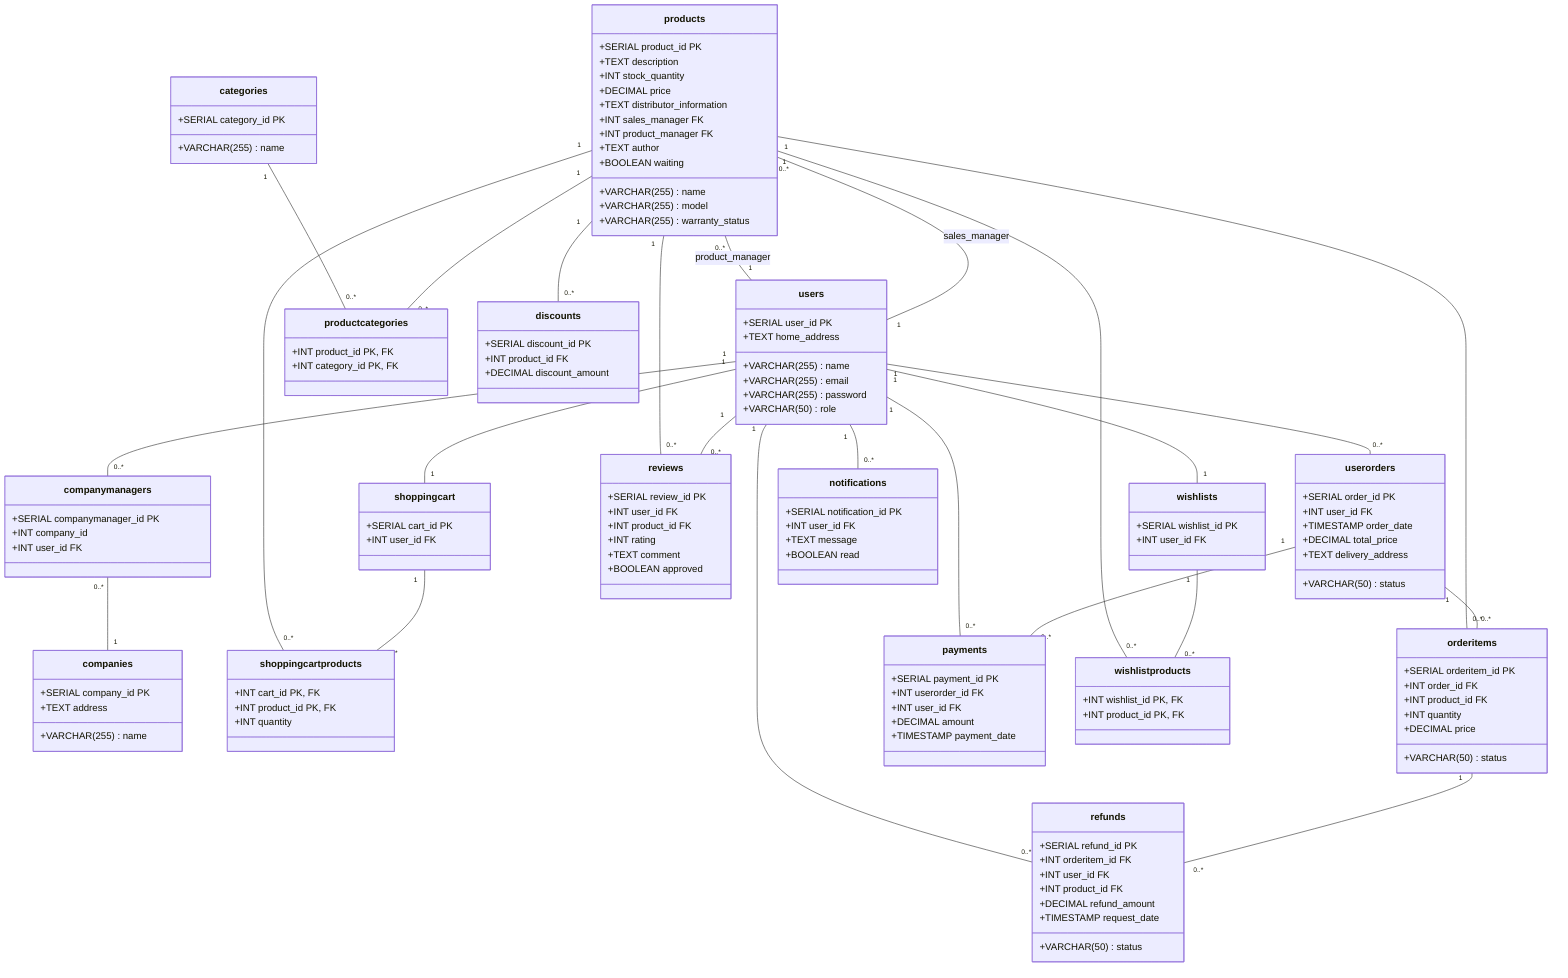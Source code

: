 classDiagram
    class users {
        +SERIAL user_id PK
        +VARCHAR(255) name
        +VARCHAR(255) email
        +VARCHAR(255) password
        +TEXT home_address
        +VARCHAR(50) role
    }
    
    class companies {
        +SERIAL company_id PK
        +VARCHAR(255) name
        +TEXT address
    }
    
    class companymanagers {
        +SERIAL companymanager_id PK
        +INT company_id
        +INT user_id FK
    }
    
    class products {
        +SERIAL product_id PK
        +VARCHAR(255) name
        +VARCHAR(255) model
        +TEXT description
        +INT stock_quantity
        +DECIMAL price
        +VARCHAR(255) warranty_status
        +TEXT distributor_information
        +INT sales_manager FK
        +INT product_manager FK
        +TEXT author
        +BOOLEAN waiting
    }
    
    class categories {
        +SERIAL category_id PK
        +VARCHAR(255) name
    }
    
    class productcategories {
        +INT product_id PK, FK
        +INT category_id PK, FK
    }
    
    class shoppingcart {
        +SERIAL cart_id PK
        +INT user_id FK
    }
    
    class shoppingcartproducts {
        +INT cart_id PK, FK
        +INT product_id PK, FK
        +INT quantity
    }
    
    class userorders {
        +SERIAL order_id PK
        +INT user_id FK
        +TIMESTAMP order_date
        +DECIMAL total_price
        +TEXT delivery_address
        +VARCHAR(50) status
    }
    
    class orderitems {
        +SERIAL orderitem_id PK
        +INT order_id FK
        +INT product_id FK
        +INT quantity
        +DECIMAL price
        +VARCHAR(50) status
    }
    
    class payments {
        +SERIAL payment_id PK
        +INT userorder_id FK
        +INT user_id FK
        +DECIMAL amount
        +TIMESTAMP payment_date
    }
    
    class reviews {
        +SERIAL review_id PK
        +INT user_id FK
        +INT product_id FK
        +INT rating
        +TEXT comment
        +BOOLEAN approved
    }
    
    class wishlists {
        +SERIAL wishlist_id PK
        +INT user_id FK
    }
    
    class wishlistproducts {
        +INT wishlist_id PK, FK
        +INT product_id PK, FK
    }
    
    class discounts {
        +SERIAL discount_id PK
        +INT product_id FK
        +DECIMAL discount_amount
    }
    
    class refunds {
        +SERIAL refund_id PK
        +INT orderitem_id FK
        +INT user_id FK
        +INT product_id FK
        +DECIMAL refund_amount
        +VARCHAR(50) status
        +TIMESTAMP request_date
    }
    
    class notifications {
        +SERIAL notification_id PK
        +INT user_id FK
        +TEXT message
        +BOOLEAN read
    }
    
    users "1" -- "0..*" companymanagers
    companymanagers "0..*" -- "1" companies
    products "0..*" -- "1" users : sales_manager
    products "0..*" -- "1" users : product_manager
    users "1" -- "1" shoppingcart
    users "1" -- "0..*" userorders
    shoppingcart "1" -- "0..*" shoppingcartproducts
    products "1" -- "0..*" shoppingcartproducts
    userorders "1" -- "0..*" orderitems
    products "1" -- "0..*" orderitems
    userorders "1" -- "0..*" payments
    users "1" -- "0..*" payments
    users "1" -- "0..*" reviews
    products "1" -- "0..*" reviews
    users "1" -- "1" wishlists
    wishlists "1" -- "0..*" wishlistproducts
    products "1" -- "0..*" wishlistproducts
    products "1" -- "0..*" discounts
    orderitems "1" -- "0..*" refunds
    users "1" -- "0..*" refunds
    users "1" -- "0..*" notifications
    products "1" -- "0..*" productcategories
    categories "1" -- "0..*" productcategories